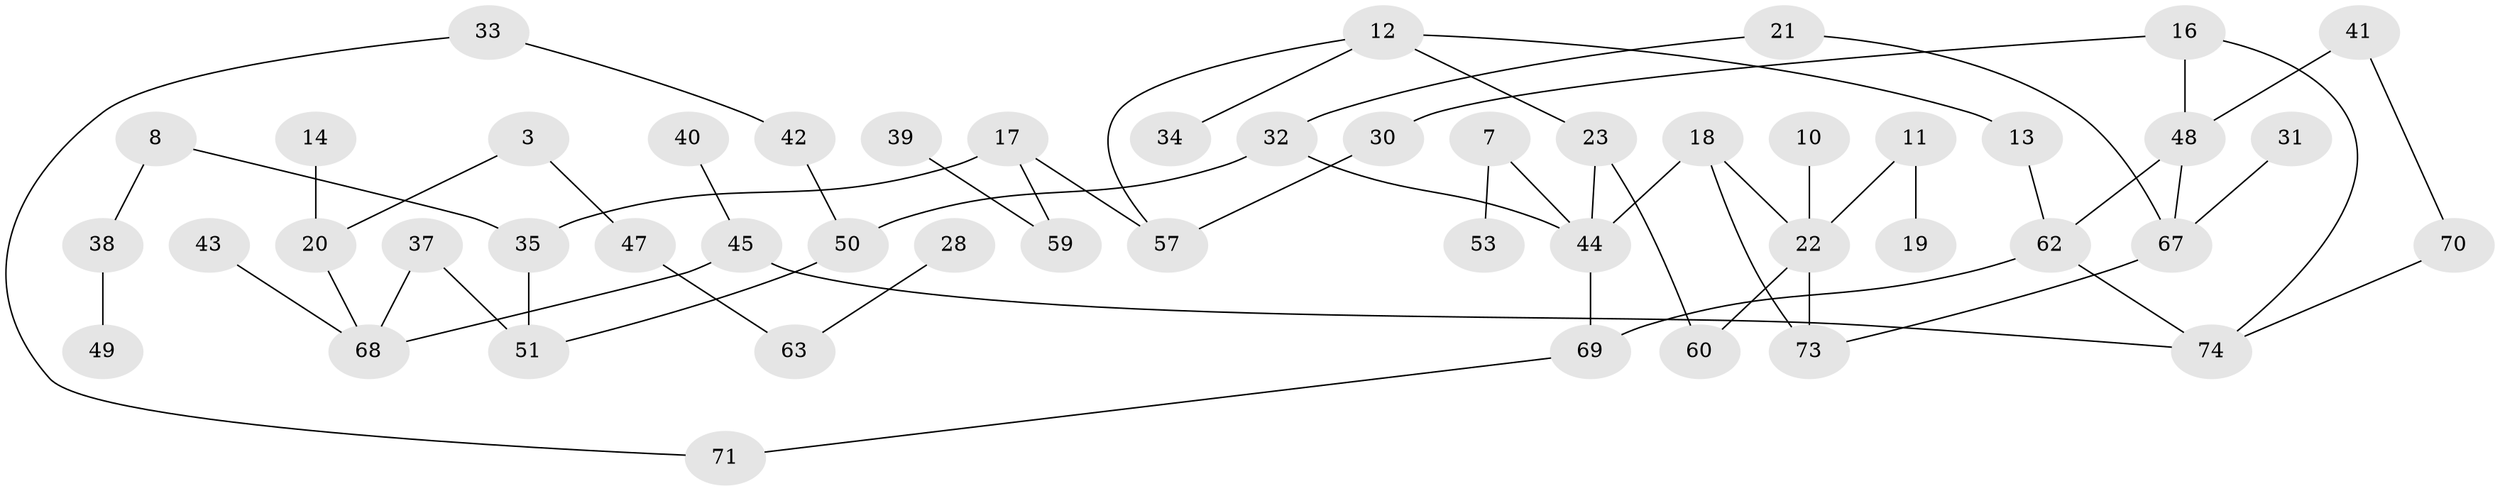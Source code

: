 // original degree distribution, {2: 0.2845528455284553, 0: 0.17073170731707318, 5: 0.04065040650406504, 4: 0.056910569105691054, 1: 0.2764227642276423, 3: 0.17073170731707318}
// Generated by graph-tools (version 1.1) at 2025/35/03/04/25 23:35:48]
// undirected, 50 vertices, 60 edges
graph export_dot {
  node [color=gray90,style=filled];
  3;
  7;
  8;
  10;
  11;
  12;
  13;
  14;
  16;
  17;
  18;
  19;
  20;
  21;
  22;
  23;
  28;
  30;
  31;
  32;
  33;
  34;
  35;
  37;
  38;
  39;
  40;
  41;
  42;
  43;
  44;
  45;
  47;
  48;
  49;
  50;
  51;
  53;
  57;
  59;
  60;
  62;
  63;
  67;
  68;
  69;
  70;
  71;
  73;
  74;
  3 -- 20 [weight=1.0];
  3 -- 47 [weight=1.0];
  7 -- 44 [weight=1.0];
  7 -- 53 [weight=1.0];
  8 -- 35 [weight=1.0];
  8 -- 38 [weight=1.0];
  10 -- 22 [weight=1.0];
  11 -- 19 [weight=1.0];
  11 -- 22 [weight=1.0];
  12 -- 13 [weight=1.0];
  12 -- 23 [weight=1.0];
  12 -- 34 [weight=1.0];
  12 -- 57 [weight=1.0];
  13 -- 62 [weight=1.0];
  14 -- 20 [weight=1.0];
  16 -- 30 [weight=1.0];
  16 -- 48 [weight=1.0];
  16 -- 74 [weight=1.0];
  17 -- 35 [weight=1.0];
  17 -- 57 [weight=1.0];
  17 -- 59 [weight=1.0];
  18 -- 22 [weight=1.0];
  18 -- 44 [weight=1.0];
  18 -- 73 [weight=1.0];
  20 -- 68 [weight=1.0];
  21 -- 32 [weight=1.0];
  21 -- 67 [weight=1.0];
  22 -- 60 [weight=1.0];
  22 -- 73 [weight=1.0];
  23 -- 44 [weight=1.0];
  23 -- 60 [weight=1.0];
  28 -- 63 [weight=1.0];
  30 -- 57 [weight=1.0];
  31 -- 67 [weight=1.0];
  32 -- 44 [weight=1.0];
  32 -- 50 [weight=1.0];
  33 -- 42 [weight=1.0];
  33 -- 71 [weight=1.0];
  35 -- 51 [weight=1.0];
  37 -- 51 [weight=1.0];
  37 -- 68 [weight=1.0];
  38 -- 49 [weight=1.0];
  39 -- 59 [weight=1.0];
  40 -- 45 [weight=1.0];
  41 -- 48 [weight=1.0];
  41 -- 70 [weight=1.0];
  42 -- 50 [weight=1.0];
  43 -- 68 [weight=1.0];
  44 -- 69 [weight=2.0];
  45 -- 68 [weight=1.0];
  45 -- 74 [weight=1.0];
  47 -- 63 [weight=1.0];
  48 -- 62 [weight=1.0];
  48 -- 67 [weight=1.0];
  50 -- 51 [weight=1.0];
  62 -- 69 [weight=1.0];
  62 -- 74 [weight=1.0];
  67 -- 73 [weight=1.0];
  69 -- 71 [weight=1.0];
  70 -- 74 [weight=1.0];
}
